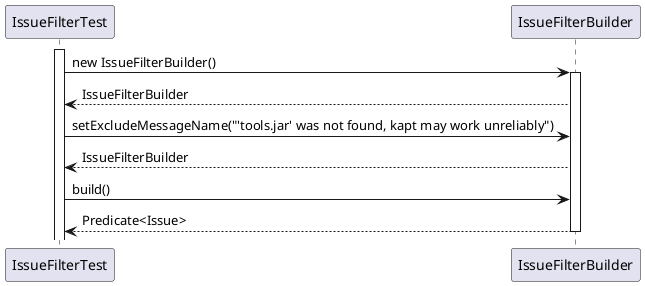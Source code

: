 @startuml

activate IssueFilterTest

IssueFilterTest -> IssueFilterBuilder: new IssueFilterBuilder()
activate IssueFilterBuilder
IssueFilterTest <-- IssueFilterBuilder: IssueFilterBuilder

IssueFilterTest -> IssueFilterBuilder: setExcludeMessageName("'tools.jar' was not found, kapt may work unreliably")
IssueFilterTest <-- IssueFilterBuilder: IssueFilterBuilder

IssueFilterTest -> IssueFilterBuilder: build()
return Predicate<Issue>
@enduml

